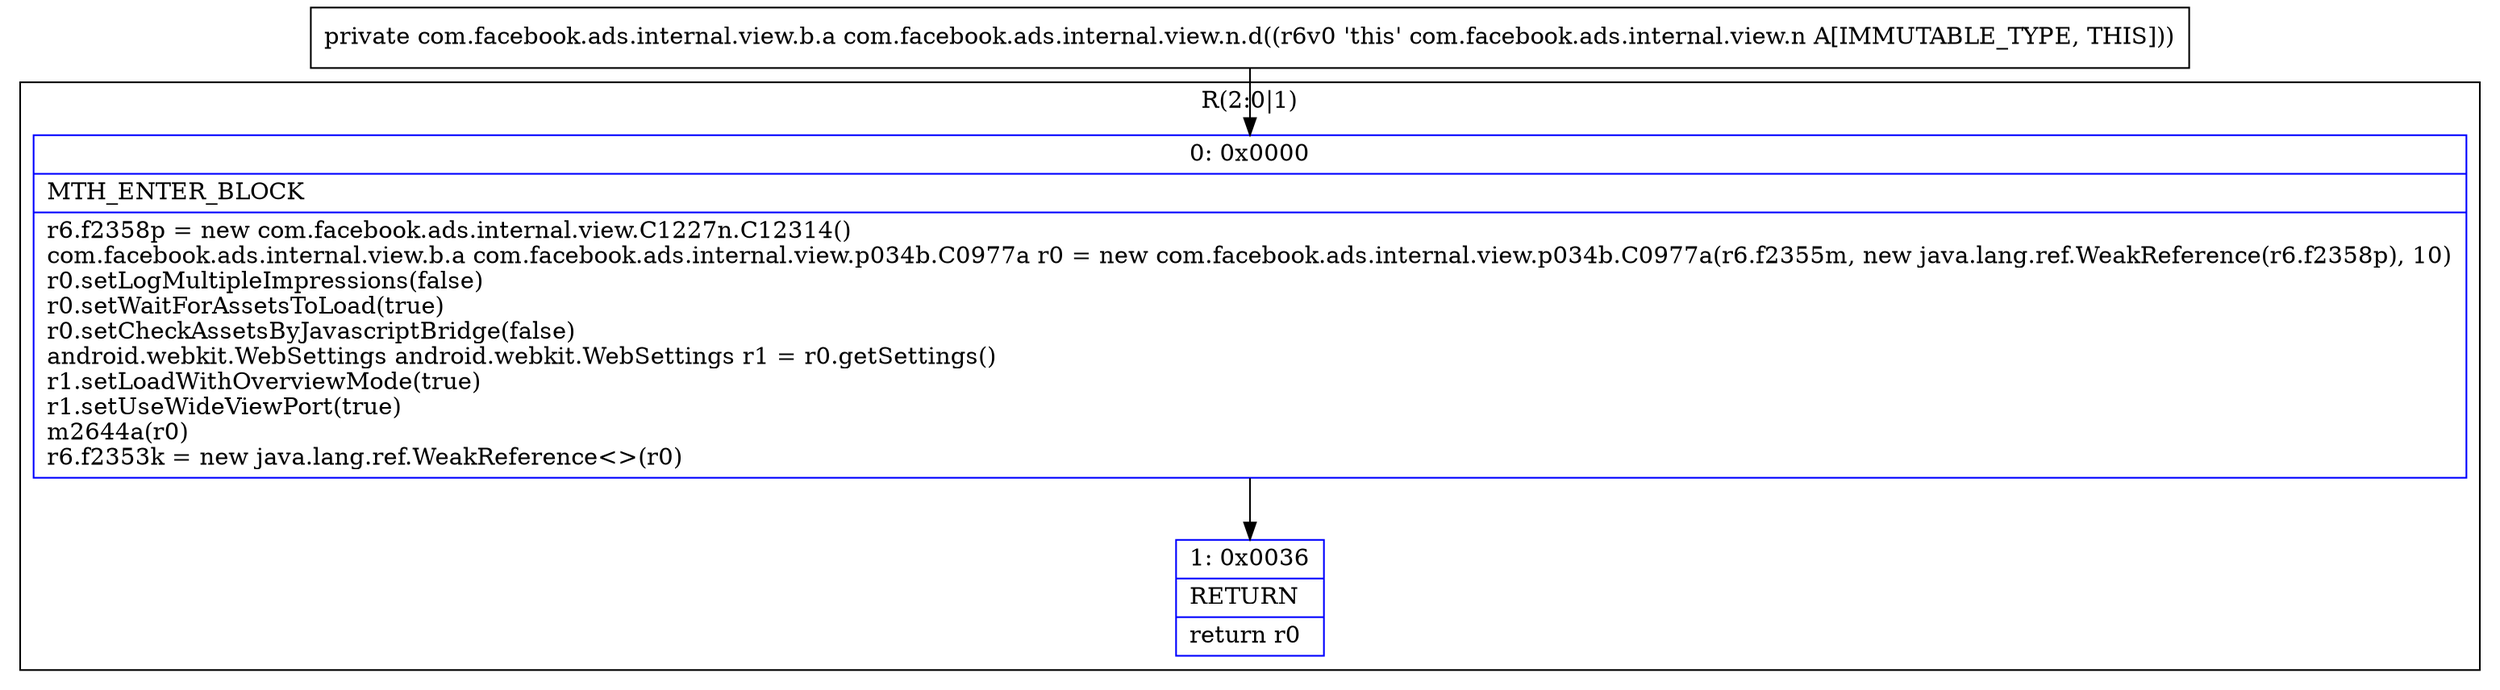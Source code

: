 digraph "CFG forcom.facebook.ads.internal.view.n.d()Lcom\/facebook\/ads\/internal\/view\/b\/a;" {
subgraph cluster_Region_1987237622 {
label = "R(2:0|1)";
node [shape=record,color=blue];
Node_0 [shape=record,label="{0\:\ 0x0000|MTH_ENTER_BLOCK\l|r6.f2358p = new com.facebook.ads.internal.view.C1227n.C12314()\lcom.facebook.ads.internal.view.b.a com.facebook.ads.internal.view.p034b.C0977a r0 = new com.facebook.ads.internal.view.p034b.C0977a(r6.f2355m, new java.lang.ref.WeakReference(r6.f2358p), 10)\lr0.setLogMultipleImpressions(false)\lr0.setWaitForAssetsToLoad(true)\lr0.setCheckAssetsByJavascriptBridge(false)\landroid.webkit.WebSettings android.webkit.WebSettings r1 = r0.getSettings()\lr1.setLoadWithOverviewMode(true)\lr1.setUseWideViewPort(true)\lm2644a(r0)\lr6.f2353k = new java.lang.ref.WeakReference\<\>(r0)\l}"];
Node_1 [shape=record,label="{1\:\ 0x0036|RETURN\l|return r0\l}"];
}
MethodNode[shape=record,label="{private com.facebook.ads.internal.view.b.a com.facebook.ads.internal.view.n.d((r6v0 'this' com.facebook.ads.internal.view.n A[IMMUTABLE_TYPE, THIS])) }"];
MethodNode -> Node_0;
Node_0 -> Node_1;
}

